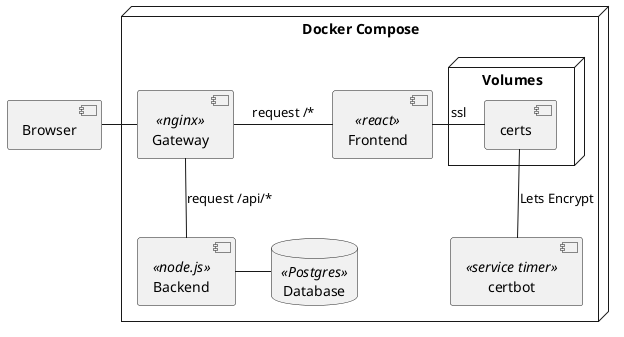 @startuml

component Browser {
}

node "Docker Compose" {
    [Gateway] <<nginx>>
    [Frontend] <<react>>
    [certbot] <<service timer>>
    [Backend] <<node.js>>
    database "Database" <<Postgres>>
    node "Volumes" {
        [certs]
    }
}

Browser -r- Gateway
Gateway -r- Frontend : request /*
Frontend -r- certs : ssl
Gateway -d- Backend : request /api/*
Backend -r- "Database"

certbot -u- certs : Lets Encrypt
@enduml

